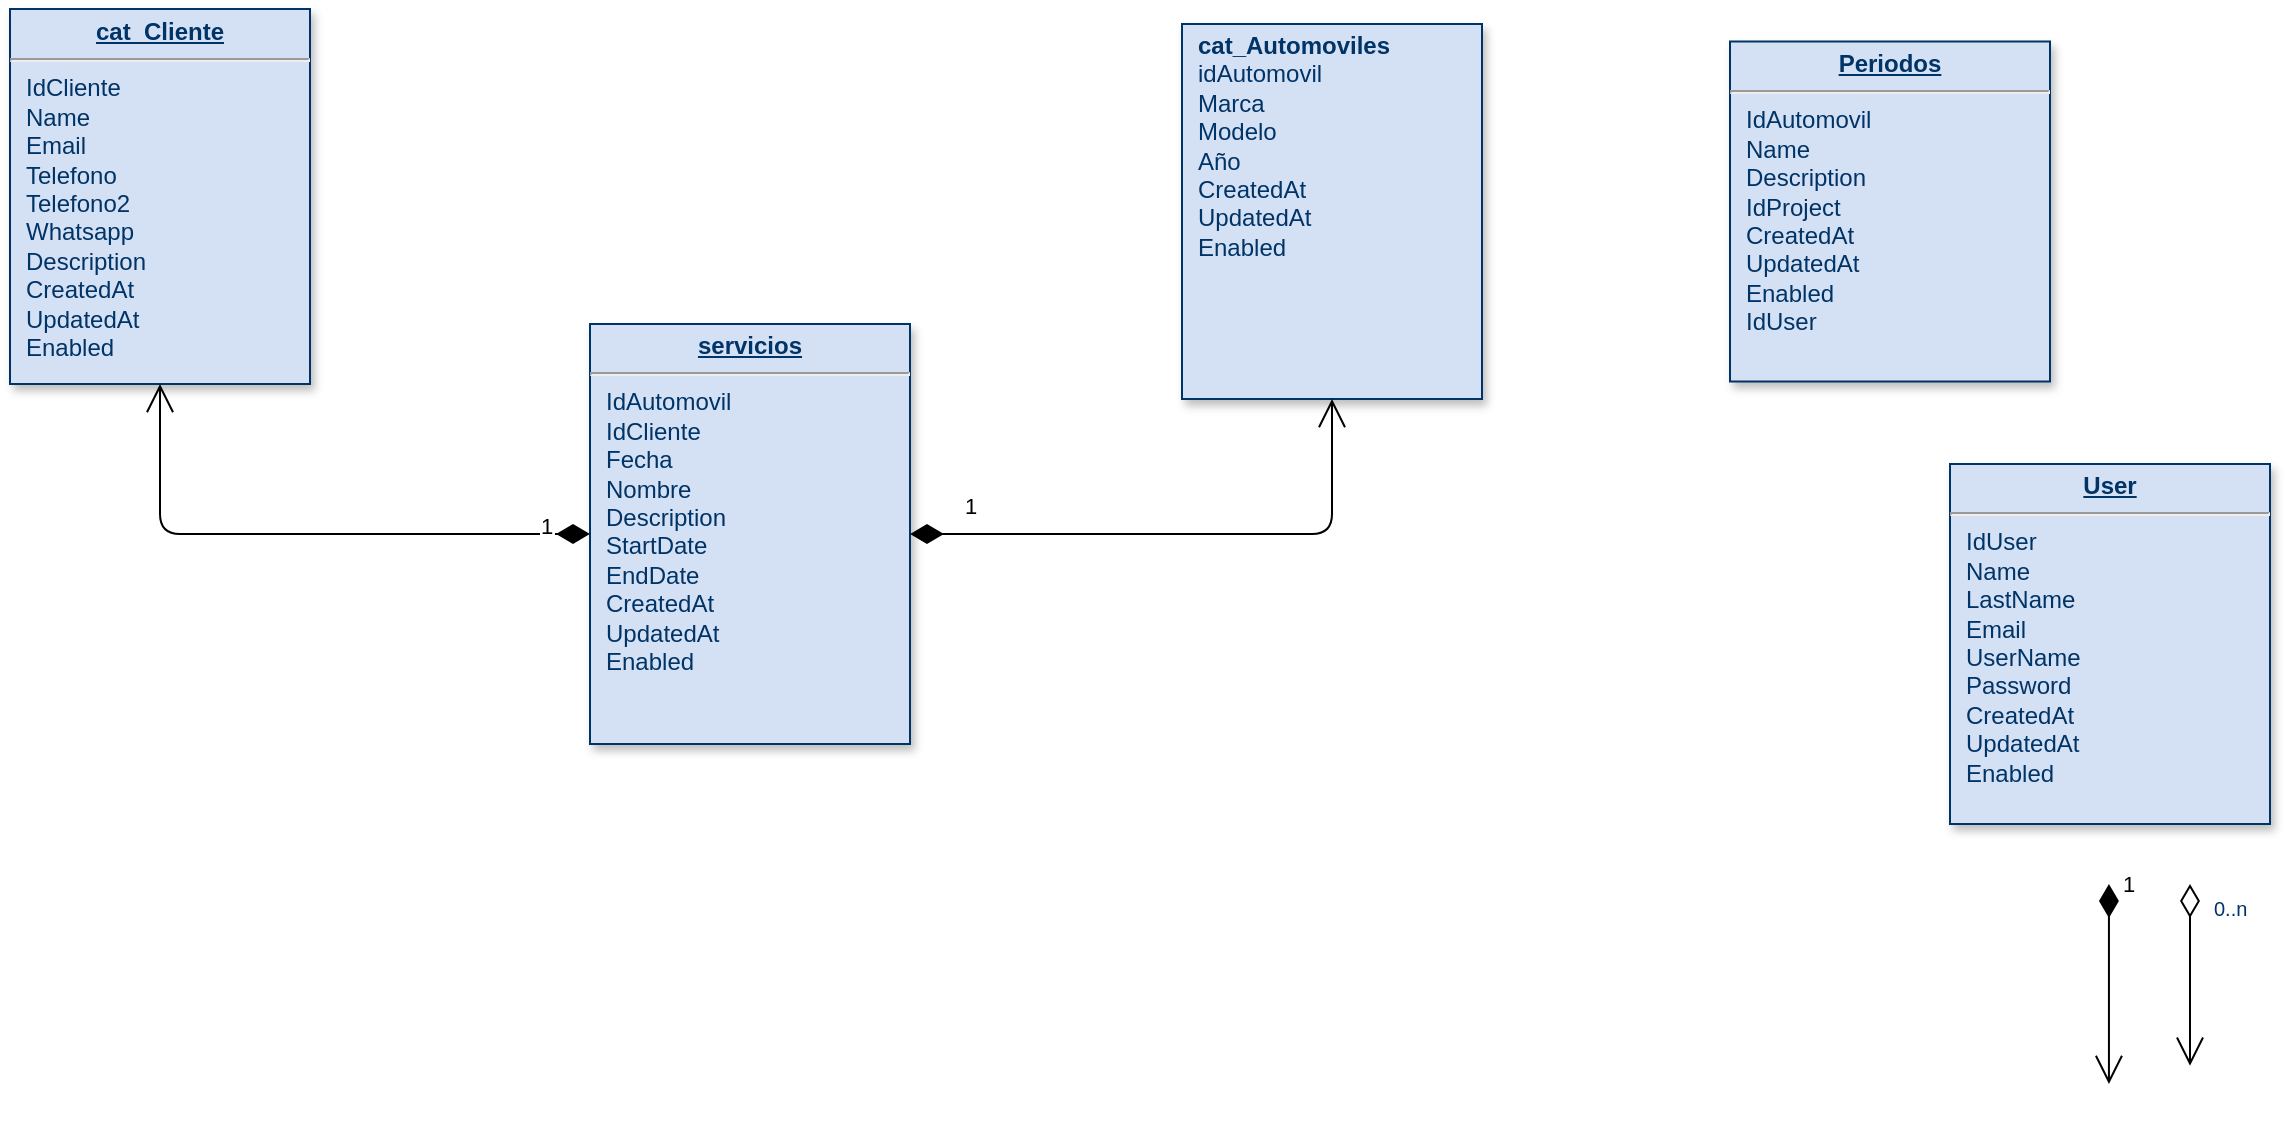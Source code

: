 <mxfile version="20.8.23" type="github">
  <diagram name="Page-1" id="efa7a0a1-bf9b-a30e-e6df-94a7791c09e9">
    <mxGraphModel dx="1436" dy="849" grid="1" gridSize="10" guides="1" tooltips="1" connect="1" arrows="1" fold="1" page="1" pageScale="1" pageWidth="826" pageHeight="1169" background="none" math="0" shadow="0">
      <root>
        <mxCell id="0" />
        <mxCell id="1" parent="0" />
        <mxCell id="22" value="&lt;p style=&quot;margin: 0px; margin-top: 4px; text-align: center; text-decoration: underline;&quot;&gt;&lt;strong&gt;User&lt;/strong&gt;&lt;/p&gt;&lt;hr&gt;&lt;p style=&quot;margin: 0px; margin-left: 8px;&quot;&gt;IdUser&lt;/p&gt;&lt;p style=&quot;margin: 0px; margin-left: 8px;&quot;&gt;&lt;span style=&quot;background-color: initial;&quot;&gt;Name&lt;/span&gt;&lt;br&gt;&lt;/p&gt;&lt;p style=&quot;margin: 0px; margin-left: 8px;&quot;&gt;LastName&lt;/p&gt;&lt;p style=&quot;margin: 0px; margin-left: 8px;&quot;&gt;Email&lt;/p&gt;&lt;p style=&quot;margin: 0px; margin-left: 8px;&quot;&gt;UserName&lt;/p&gt;&lt;p style=&quot;margin: 0px; margin-left: 8px;&quot;&gt;Password&lt;/p&gt;&lt;p style=&quot;margin: 0px; margin-left: 8px;&quot;&gt;CreatedAt&lt;/p&gt;&lt;p style=&quot;margin: 0px; margin-left: 8px;&quot;&gt;UpdatedAt&lt;/p&gt;&lt;p style=&quot;margin: 0px; margin-left: 8px;&quot;&gt;Enabled&lt;/p&gt;" style="verticalAlign=top;align=left;overflow=fill;fontSize=12;fontFamily=Helvetica;html=1;strokeColor=#003366;shadow=1;fillColor=#D4E1F5;fontColor=#003366" parent="1" vertex="1">
          <mxGeometry x="1210" y="600" width="160.0" height="180" as="geometry" />
        </mxCell>
        <mxCell id="24" value="&lt;p style=&quot;margin: 0px; margin-top: 4px; text-align: center; text-decoration: underline;&quot;&gt;&lt;strong&gt;cat_Cliente&lt;/strong&gt;&lt;/p&gt;&lt;hr&gt;&lt;p style=&quot;margin: 0px; margin-left: 8px;&quot;&gt;IdCliente&lt;/p&gt;&lt;p style=&quot;margin: 0px; margin-left: 8px;&quot;&gt;&lt;span style=&quot;background-color: initial;&quot;&gt;Name&lt;/span&gt;&lt;br&gt;&lt;/p&gt;&lt;p style=&quot;border-color: var(--border-color); margin: 0px 0px 0px 8px;&quot;&gt;Email&lt;/p&gt;&lt;p style=&quot;border-color: var(--border-color); margin: 0px 0px 0px 8px;&quot;&gt;Telefono&lt;/p&gt;&lt;p style=&quot;border-color: var(--border-color); margin: 0px 0px 0px 8px;&quot;&gt;Telefono2&lt;/p&gt;&lt;p style=&quot;border-color: var(--border-color); margin: 0px 0px 0px 8px;&quot;&gt;Whatsapp&lt;/p&gt;&lt;p style=&quot;margin: 0px; margin-left: 8px;&quot;&gt;Description&lt;/p&gt;&lt;p style=&quot;margin: 0px; margin-left: 8px;&quot;&gt;CreatedAt&lt;/p&gt;&lt;p style=&quot;margin: 0px; margin-left: 8px;&quot;&gt;UpdatedAt&lt;/p&gt;&lt;p style=&quot;margin: 0px; margin-left: 8px;&quot;&gt;Enabled&lt;/p&gt;" style="verticalAlign=top;align=left;overflow=fill;fontSize=12;fontFamily=Helvetica;html=1;strokeColor=#003366;shadow=1;fillColor=#D4E1F5;fontColor=#003366" parent="1" vertex="1">
          <mxGeometry x="240" y="372.5" width="150" height="187.5" as="geometry" />
        </mxCell>
        <mxCell id="26" value="&lt;p style=&quot;margin: 0px; margin-top: 4px; text-align: center; text-decoration: underline;&quot;&gt;&lt;b&gt;Periodos&lt;/b&gt;&lt;/p&gt;&lt;hr&gt;&lt;p style=&quot;margin: 0px; margin-left: 8px;&quot;&gt;IdAutomovil&lt;/p&gt;&lt;p style=&quot;margin: 0px; margin-left: 8px;&quot;&gt;Name&lt;/p&gt;&lt;p style=&quot;margin: 0px; margin-left: 8px;&quot;&gt;Description&lt;/p&gt;&lt;p style=&quot;margin: 0px; margin-left: 8px;&quot;&gt;IdProject&lt;/p&gt;&lt;p style=&quot;margin: 0px; margin-left: 8px;&quot;&gt;CreatedAt&lt;/p&gt;&lt;p style=&quot;margin: 0px; margin-left: 8px;&quot;&gt;UpdatedAt&lt;/p&gt;&lt;p style=&quot;margin: 0px; margin-left: 8px;&quot;&gt;Enabled&lt;/p&gt;&lt;p style=&quot;margin: 0px; margin-left: 8px;&quot;&gt;IdUser&lt;/p&gt;" style="verticalAlign=top;align=left;overflow=fill;fontSize=12;fontFamily=Helvetica;html=1;strokeColor=#003366;shadow=1;fillColor=#D4E1F5;fontColor=#003366" parent="1" vertex="1">
          <mxGeometry x="1100" y="388.75" width="160" height="170" as="geometry" />
        </mxCell>
        <mxCell id="30" value="&lt;p style=&quot;margin: 0px; margin-top: 4px; text-align: center; text-decoration: underline;&quot;&gt;&lt;/p&gt;&lt;p style=&quot;margin: 0px; margin-left: 8px;&quot;&gt;&lt;b&gt;cat_Automoviles&lt;/b&gt;&lt;/p&gt;&lt;p style=&quot;margin: 0px; margin-left: 8px;&quot;&gt;idAutomovil&lt;/p&gt;&lt;p style=&quot;margin: 0px; margin-left: 8px;&quot;&gt;Marca&lt;/p&gt;&lt;p style=&quot;margin: 0px; margin-left: 8px;&quot;&gt;Modelo&lt;/p&gt;&lt;p style=&quot;margin: 0px; margin-left: 8px;&quot;&gt;Año&lt;/p&gt;&lt;p style=&quot;border-color: var(--border-color); margin: 0px 0px 0px 8px;&quot;&gt;CreatedAt&lt;/p&gt;&lt;p style=&quot;border-color: var(--border-color); margin: 0px 0px 0px 8px;&quot;&gt;UpdatedAt&lt;/p&gt;&lt;p style=&quot;border-color: var(--border-color); margin: 0px 0px 0px 8px;&quot;&gt;Enabled&lt;/p&gt;&lt;p style=&quot;margin: 0px; margin-left: 8px;&quot;&gt;&lt;br&gt;&lt;/p&gt;" style="verticalAlign=top;align=left;overflow=fill;fontSize=12;fontFamily=Helvetica;html=1;strokeColor=#003366;shadow=1;fillColor=#D4E1F5;fontColor=#003366" parent="1" vertex="1">
          <mxGeometry x="826" y="380" width="150" height="187.5" as="geometry" />
        </mxCell>
        <mxCell id="34" value="&lt;p style=&quot;margin: 0px ; margin-top: 4px ; text-align: center ; text-decoration: underline&quot;&gt;&lt;strong&gt;servicios&lt;/strong&gt;&lt;/p&gt;&lt;hr style=&quot;border-color: var(--border-color);&quot;&gt;&lt;p style=&quot;border-color: var(--border-color); margin: 0px 0px 0px 8px;&quot;&gt;IdAutomovil&lt;/p&gt;&lt;p style=&quot;border-color: var(--border-color); margin: 0px 0px 0px 8px;&quot;&gt;IdCliente&lt;/p&gt;&lt;p style=&quot;border-color: var(--border-color); margin: 0px 0px 0px 8px;&quot;&gt;Fecha&lt;/p&gt;&lt;p style=&quot;border-color: var(--border-color); margin: 0px 0px 0px 8px;&quot;&gt;Nombre&lt;/p&gt;&lt;p style=&quot;border-color: var(--border-color); margin: 0px 0px 0px 8px;&quot;&gt;Description&lt;/p&gt;&lt;p style=&quot;border-color: var(--border-color); margin: 0px 0px 0px 8px;&quot;&gt;StartDate&lt;/p&gt;&lt;p style=&quot;border-color: var(--border-color); margin: 0px 0px 0px 8px;&quot;&gt;EndDate&lt;/p&gt;&lt;p style=&quot;border-color: var(--border-color); margin: 0px 0px 0px 8px;&quot;&gt;CreatedAt&lt;/p&gt;&lt;p style=&quot;border-color: var(--border-color); margin: 0px 0px 0px 8px;&quot;&gt;UpdatedAt&lt;/p&gt;&lt;p style=&quot;border-color: var(--border-color); margin: 0px 0px 0px 8px;&quot;&gt;Enabled&lt;/p&gt;" style="verticalAlign=top;align=left;overflow=fill;fontSize=12;fontFamily=Helvetica;html=1;strokeColor=#003366;shadow=1;fillColor=#D4E1F5;fontColor=#003366" parent="1" vertex="1">
          <mxGeometry x="530" y="530" width="160" height="210" as="geometry" />
        </mxCell>
        <mxCell id="36" value="" style="endArrow=open;endSize=12;startArrow=diamondThin;startSize=14;startFill=0;edgeStyle=orthogonalEdgeStyle;" parent="1" edge="1">
          <mxGeometry x="940" y="758.36" as="geometry">
            <mxPoint x="1330" y="810.0" as="sourcePoint" />
            <mxPoint x="1330" y="900.86" as="targetPoint" />
          </mxGeometry>
        </mxCell>
        <mxCell id="37" value="0..n" style="resizable=0;align=left;verticalAlign=top;labelBackgroundColor=#ffffff;fontSize=10;strokeColor=#003366;shadow=1;fillColor=#D4E1F5;fontColor=#003366" parent="36" connectable="0" vertex="1">
          <mxGeometry x="-1" relative="1" as="geometry">
            <mxPoint x="10" as="offset" />
          </mxGeometry>
        </mxCell>
        <mxCell id="103" value="1" style="endArrow=open;endSize=12;startArrow=diamondThin;startSize=14;startFill=1;edgeStyle=orthogonalEdgeStyle;align=left;verticalAlign=bottom;exitX=0;exitY=0.5;exitDx=0;exitDy=0;entryX=0.5;entryY=1;entryDx=0;entryDy=0;" parent="1" source="34" target="24" edge="1">
          <mxGeometry x="-0.818" y="5.0" relative="1" as="geometry">
            <mxPoint x="358" y="730.0" as="sourcePoint" />
            <mxPoint x="468" y="730.0" as="targetPoint" />
            <mxPoint as="offset" />
          </mxGeometry>
        </mxCell>
        <mxCell id="6-5y2En77oINWxy6_Guc-116" value="1" style="endArrow=open;endSize=12;startArrow=diamondThin;startSize=14;startFill=1;edgeStyle=orthogonalEdgeStyle;align=left;verticalAlign=bottom;" edge="1" parent="1">
          <mxGeometry x="-0.818" y="5.0" relative="1" as="geometry">
            <mxPoint x="1289.47" y="810.0" as="sourcePoint" />
            <mxPoint x="1289.47" y="910" as="targetPoint" />
            <mxPoint as="offset" />
          </mxGeometry>
        </mxCell>
        <mxCell id="6-5y2En77oINWxy6_Guc-121" value="1" style="endArrow=open;endSize=12;startArrow=diamondThin;startSize=14;startFill=1;edgeStyle=orthogonalEdgeStyle;align=left;verticalAlign=bottom;exitX=1;exitY=0.5;exitDx=0;exitDy=0;entryX=0.5;entryY=1;entryDx=0;entryDy=0;" edge="1" parent="1" source="34" target="30">
          <mxGeometry x="-0.818" y="5.0" relative="1" as="geometry">
            <mxPoint x="540" y="645" as="sourcePoint" />
            <mxPoint x="290" y="565" as="targetPoint" />
            <mxPoint as="offset" />
          </mxGeometry>
        </mxCell>
      </root>
    </mxGraphModel>
  </diagram>
</mxfile>
